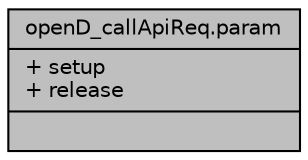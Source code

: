 digraph "openD_callApiReq.param"
{
  edge [fontname="Helvetica",fontsize="10",labelfontname="Helvetica",labelfontsize="10"];
  node [fontname="Helvetica",fontsize="10",shape=record];
  Node17 [label="{openD_callApiReq.param\n|+ setup\l+ release\l|}",height=0.2,width=0.4,color="black", fillcolor="grey75", style="filled", fontcolor="black"];
}
